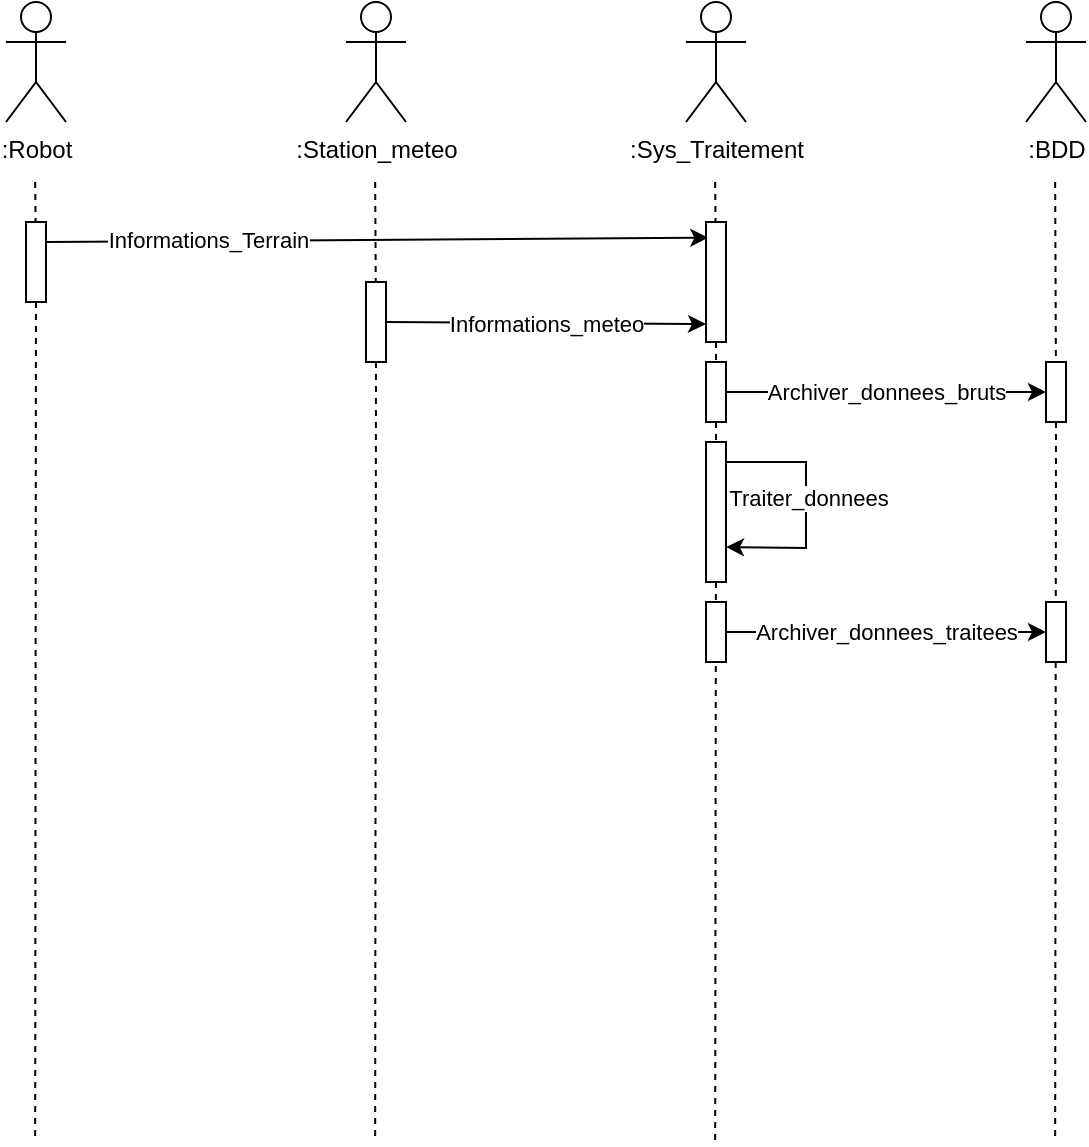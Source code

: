 <mxfile version="26.0.10">
  <diagram name="Page-1" id="2s50flM465wgNOnY-cEj">
    <mxGraphModel dx="1158" dy="652" grid="1" gridSize="10" guides="1" tooltips="1" connect="1" arrows="1" fold="1" page="1" pageScale="1" pageWidth="827" pageHeight="1169" math="0" shadow="0">
      <root>
        <mxCell id="0" />
        <mxCell id="1" parent="0" />
        <mxCell id="MxAEn-52afu2dkst7SV7-1" value="&lt;div&gt;:Robot&lt;/div&gt;" style="shape=umlActor;verticalLabelPosition=bottom;verticalAlign=top;html=1;outlineConnect=0;" vertex="1" parent="1">
          <mxGeometry x="40" y="80" width="30" height="60" as="geometry" />
        </mxCell>
        <mxCell id="MxAEn-52afu2dkst7SV7-2" value=":BDD" style="shape=umlActor;verticalLabelPosition=bottom;verticalAlign=top;html=1;outlineConnect=0;" vertex="1" parent="1">
          <mxGeometry x="550" y="80" width="30" height="60" as="geometry" />
        </mxCell>
        <mxCell id="MxAEn-52afu2dkst7SV7-3" value=":Station_meteo" style="shape=umlActor;verticalLabelPosition=bottom;verticalAlign=top;html=1;outlineConnect=0;" vertex="1" parent="1">
          <mxGeometry x="210" y="80" width="30" height="60" as="geometry" />
        </mxCell>
        <mxCell id="MxAEn-52afu2dkst7SV7-4" value=":Sys_Traitement" style="shape=umlActor;verticalLabelPosition=bottom;verticalAlign=top;html=1;outlineConnect=0;" vertex="1" parent="1">
          <mxGeometry x="380" y="80" width="30" height="60" as="geometry" />
        </mxCell>
        <mxCell id="MxAEn-52afu2dkst7SV7-6" value="" style="endArrow=none;dashed=1;html=1;rounded=0;" edge="1" parent="1" source="MxAEn-52afu2dkst7SV7-13">
          <mxGeometry width="50" height="50" relative="1" as="geometry">
            <mxPoint x="54.58" y="170" as="sourcePoint" />
            <mxPoint x="54.58" y="650" as="targetPoint" />
          </mxGeometry>
        </mxCell>
        <mxCell id="MxAEn-52afu2dkst7SV7-7" value="" style="endArrow=none;dashed=1;html=1;rounded=0;" edge="1" parent="1" source="MxAEn-52afu2dkst7SV7-25">
          <mxGeometry width="50" height="50" relative="1" as="geometry">
            <mxPoint x="564.58" y="170" as="sourcePoint" />
            <mxPoint x="564.58" y="650" as="targetPoint" />
          </mxGeometry>
        </mxCell>
        <mxCell id="MxAEn-52afu2dkst7SV7-8" value="" style="endArrow=none;dashed=1;html=1;rounded=0;" edge="1" parent="1" source="MxAEn-52afu2dkst7SV7-33">
          <mxGeometry width="50" height="50" relative="1" as="geometry">
            <mxPoint x="394.58" y="170" as="sourcePoint" />
            <mxPoint x="394.58" y="650" as="targetPoint" />
          </mxGeometry>
        </mxCell>
        <mxCell id="MxAEn-52afu2dkst7SV7-9" value="" style="endArrow=none;dashed=1;html=1;rounded=0;" edge="1" parent="1" source="MxAEn-52afu2dkst7SV7-19">
          <mxGeometry width="50" height="50" relative="1" as="geometry">
            <mxPoint x="224.58" y="170" as="sourcePoint" />
            <mxPoint x="224.58" y="650" as="targetPoint" />
          </mxGeometry>
        </mxCell>
        <mxCell id="MxAEn-52afu2dkst7SV7-14" value="" style="endArrow=none;dashed=1;html=1;rounded=0;" edge="1" parent="1" target="MxAEn-52afu2dkst7SV7-13">
          <mxGeometry width="50" height="50" relative="1" as="geometry">
            <mxPoint x="54.58" y="170" as="sourcePoint" />
            <mxPoint x="54.58" y="650" as="targetPoint" />
          </mxGeometry>
        </mxCell>
        <mxCell id="MxAEn-52afu2dkst7SV7-13" value="" style="rounded=0;whiteSpace=wrap;html=1;" vertex="1" parent="1">
          <mxGeometry x="50" y="190" width="10" height="40" as="geometry" />
        </mxCell>
        <mxCell id="MxAEn-52afu2dkst7SV7-15" value="" style="endArrow=classic;html=1;rounded=0;exitX=1;exitY=0.25;exitDx=0;exitDy=0;entryX=0.117;entryY=0.131;entryDx=0;entryDy=0;entryPerimeter=0;" edge="1" parent="1" source="MxAEn-52afu2dkst7SV7-13" target="MxAEn-52afu2dkst7SV7-16">
          <mxGeometry width="50" height="50" relative="1" as="geometry">
            <mxPoint x="480" y="410" as="sourcePoint" />
            <mxPoint x="380" y="200" as="targetPoint" />
          </mxGeometry>
        </mxCell>
        <mxCell id="MxAEn-52afu2dkst7SV7-18" value="Informations_Terrain" style="edgeLabel;html=1;align=center;verticalAlign=middle;resizable=0;points=[];" vertex="1" connectable="0" parent="MxAEn-52afu2dkst7SV7-15">
          <mxGeometry x="-0.351" y="1" relative="1" as="geometry">
            <mxPoint x="-27" as="offset" />
          </mxGeometry>
        </mxCell>
        <mxCell id="MxAEn-52afu2dkst7SV7-17" value="" style="endArrow=none;dashed=1;html=1;rounded=0;" edge="1" parent="1" target="MxAEn-52afu2dkst7SV7-16">
          <mxGeometry width="50" height="50" relative="1" as="geometry">
            <mxPoint x="394.58" y="170" as="sourcePoint" />
            <mxPoint x="394.58" y="650" as="targetPoint" />
          </mxGeometry>
        </mxCell>
        <mxCell id="MxAEn-52afu2dkst7SV7-16" value="" style="rounded=0;whiteSpace=wrap;html=1;" vertex="1" parent="1">
          <mxGeometry x="390" y="190" width="10" height="60" as="geometry" />
        </mxCell>
        <mxCell id="MxAEn-52afu2dkst7SV7-20" value="" style="endArrow=none;dashed=1;html=1;rounded=0;" edge="1" parent="1" target="MxAEn-52afu2dkst7SV7-19">
          <mxGeometry width="50" height="50" relative="1" as="geometry">
            <mxPoint x="224.58" y="170" as="sourcePoint" />
            <mxPoint x="224.58" y="650" as="targetPoint" />
          </mxGeometry>
        </mxCell>
        <mxCell id="MxAEn-52afu2dkst7SV7-19" value="" style="rounded=0;whiteSpace=wrap;html=1;" vertex="1" parent="1">
          <mxGeometry x="220" y="220" width="10" height="40" as="geometry" />
        </mxCell>
        <mxCell id="MxAEn-52afu2dkst7SV7-21" value="" style="endArrow=classic;html=1;rounded=0;exitX=1;exitY=0.5;exitDx=0;exitDy=0;" edge="1" parent="1" source="MxAEn-52afu2dkst7SV7-19">
          <mxGeometry width="50" height="50" relative="1" as="geometry">
            <mxPoint x="70" y="210" as="sourcePoint" />
            <mxPoint x="390" y="241" as="targetPoint" />
          </mxGeometry>
        </mxCell>
        <mxCell id="MxAEn-52afu2dkst7SV7-22" value="Informations_meteo" style="edgeLabel;html=1;align=center;verticalAlign=middle;resizable=0;points=[];" vertex="1" connectable="0" parent="MxAEn-52afu2dkst7SV7-21">
          <mxGeometry x="-0.351" y="1" relative="1" as="geometry">
            <mxPoint x="28" y="1" as="offset" />
          </mxGeometry>
        </mxCell>
        <mxCell id="MxAEn-52afu2dkst7SV7-24" value="" style="endArrow=none;dashed=1;html=1;rounded=0;" edge="1" parent="1" source="MxAEn-52afu2dkst7SV7-16" target="MxAEn-52afu2dkst7SV7-23">
          <mxGeometry width="50" height="50" relative="1" as="geometry">
            <mxPoint x="395" y="250" as="sourcePoint" />
            <mxPoint x="394.58" y="650" as="targetPoint" />
          </mxGeometry>
        </mxCell>
        <mxCell id="MxAEn-52afu2dkst7SV7-23" value="" style="rounded=0;whiteSpace=wrap;html=1;" vertex="1" parent="1">
          <mxGeometry x="390" y="260" width="10" height="30" as="geometry" />
        </mxCell>
        <mxCell id="MxAEn-52afu2dkst7SV7-26" value="" style="endArrow=none;dashed=1;html=1;rounded=0;" edge="1" parent="1" target="MxAEn-52afu2dkst7SV7-25">
          <mxGeometry width="50" height="50" relative="1" as="geometry">
            <mxPoint x="564.58" y="170" as="sourcePoint" />
            <mxPoint x="564.58" y="650" as="targetPoint" />
          </mxGeometry>
        </mxCell>
        <mxCell id="MxAEn-52afu2dkst7SV7-25" value="" style="rounded=0;whiteSpace=wrap;html=1;" vertex="1" parent="1">
          <mxGeometry x="560" y="260" width="10" height="30" as="geometry" />
        </mxCell>
        <mxCell id="MxAEn-52afu2dkst7SV7-27" value="" style="endArrow=classic;html=1;rounded=0;exitX=1;exitY=0.5;exitDx=0;exitDy=0;entryX=0;entryY=0.5;entryDx=0;entryDy=0;" edge="1" parent="1" source="MxAEn-52afu2dkst7SV7-23" target="MxAEn-52afu2dkst7SV7-25">
          <mxGeometry width="50" height="50" relative="1" as="geometry">
            <mxPoint x="470" y="390" as="sourcePoint" />
            <mxPoint x="520" y="340" as="targetPoint" />
          </mxGeometry>
        </mxCell>
        <mxCell id="MxAEn-52afu2dkst7SV7-28" value="Archiver_donnees_bruts" style="edgeLabel;html=1;align=center;verticalAlign=middle;resizable=0;points=[];" vertex="1" connectable="0" parent="MxAEn-52afu2dkst7SV7-27">
          <mxGeometry x="0.09" relative="1" as="geometry">
            <mxPoint x="-7" as="offset" />
          </mxGeometry>
        </mxCell>
        <mxCell id="MxAEn-52afu2dkst7SV7-29" value="" style="rounded=0;whiteSpace=wrap;html=1;" vertex="1" parent="1">
          <mxGeometry x="390" y="380" width="10" height="30" as="geometry" />
        </mxCell>
        <mxCell id="MxAEn-52afu2dkst7SV7-30" value="" style="rounded=0;whiteSpace=wrap;html=1;" vertex="1" parent="1">
          <mxGeometry x="560" y="380" width="10" height="30" as="geometry" />
        </mxCell>
        <mxCell id="MxAEn-52afu2dkst7SV7-31" value="" style="endArrow=classic;html=1;rounded=0;exitX=1;exitY=0.5;exitDx=0;exitDy=0;entryX=0;entryY=0.5;entryDx=0;entryDy=0;" edge="1" parent="1" source="MxAEn-52afu2dkst7SV7-29" target="MxAEn-52afu2dkst7SV7-30">
          <mxGeometry width="50" height="50" relative="1" as="geometry">
            <mxPoint x="470" y="510" as="sourcePoint" />
            <mxPoint x="520" y="460" as="targetPoint" />
          </mxGeometry>
        </mxCell>
        <mxCell id="MxAEn-52afu2dkst7SV7-32" value="Archiver_donnees_traitees" style="edgeLabel;html=1;align=center;verticalAlign=middle;resizable=0;points=[];" vertex="1" connectable="0" parent="MxAEn-52afu2dkst7SV7-31">
          <mxGeometry x="0.09" relative="1" as="geometry">
            <mxPoint x="-7" as="offset" />
          </mxGeometry>
        </mxCell>
        <mxCell id="MxAEn-52afu2dkst7SV7-34" value="" style="endArrow=none;dashed=1;html=1;rounded=0;" edge="1" parent="1" source="MxAEn-52afu2dkst7SV7-23" target="MxAEn-52afu2dkst7SV7-33">
          <mxGeometry width="50" height="50" relative="1" as="geometry">
            <mxPoint x="395" y="290" as="sourcePoint" />
            <mxPoint x="394.58" y="650" as="targetPoint" />
          </mxGeometry>
        </mxCell>
        <mxCell id="MxAEn-52afu2dkst7SV7-33" value="" style="rounded=0;whiteSpace=wrap;html=1;" vertex="1" parent="1">
          <mxGeometry x="390" y="300" width="10" height="70" as="geometry" />
        </mxCell>
        <mxCell id="MxAEn-52afu2dkst7SV7-35" value="" style="endArrow=classic;html=1;rounded=0;exitX=1;exitY=0.5;exitDx=0;exitDy=0;entryX=1;entryY=0.75;entryDx=0;entryDy=0;" edge="1" parent="1" target="MxAEn-52afu2dkst7SV7-33">
          <mxGeometry width="50" height="50" relative="1" as="geometry">
            <mxPoint x="400" y="310" as="sourcePoint" />
            <mxPoint x="480" y="310" as="targetPoint" />
            <Array as="points">
              <mxPoint x="440" y="310" />
              <mxPoint x="440" y="353" />
            </Array>
          </mxGeometry>
        </mxCell>
        <mxCell id="MxAEn-52afu2dkst7SV7-37" value="Traiter_donnees" style="edgeLabel;html=1;align=center;verticalAlign=middle;resizable=0;points=[];" vertex="1" connectable="0" parent="MxAEn-52afu2dkst7SV7-35">
          <mxGeometry x="-0.059" y="1" relative="1" as="geometry">
            <mxPoint as="offset" />
          </mxGeometry>
        </mxCell>
      </root>
    </mxGraphModel>
  </diagram>
</mxfile>
